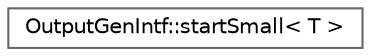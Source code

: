 digraph "Graphical Class Hierarchy"
{
 // INTERACTIVE_SVG=YES
 // LATEX_PDF_SIZE
  bgcolor="transparent";
  edge [fontname=Helvetica,fontsize=10,labelfontname=Helvetica,labelfontsize=10];
  node [fontname=Helvetica,fontsize=10,shape=box,height=0.2,width=0.4];
  rankdir="LR";
  Node0 [label="OutputGenIntf::startSmall\< T \>",height=0.2,width=0.4,color="grey40", fillcolor="white", style="filled",URL="$db/dc0/struct_output_gen_intf_1_1start_small.html",tooltip=" "];
}

